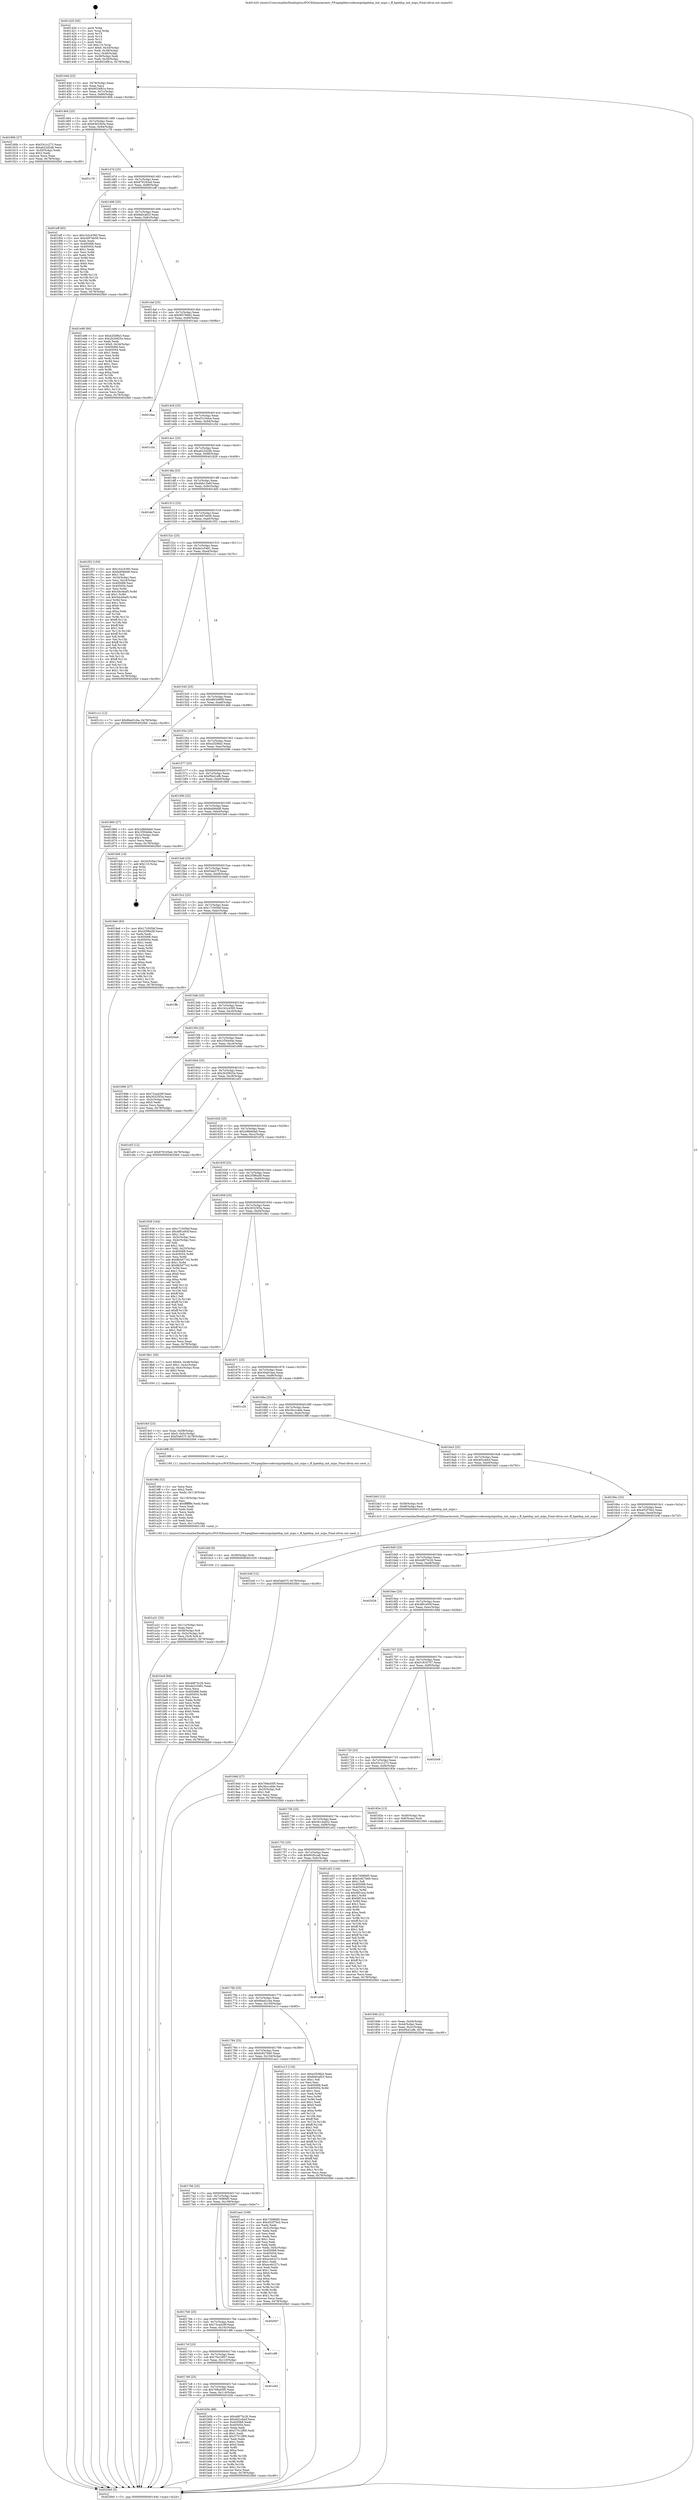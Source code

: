 digraph "0x401420" {
  label = "0x401420 (/mnt/c/Users/mathe/Desktop/tcc/POCII/binaries/extr_FFmpeglibavcodecmipshpeldsp_init_mips.c_ff_hpeldsp_init_mips_Final-ollvm.out::main(0))"
  labelloc = "t"
  node[shape=record]

  Entry [label="",width=0.3,height=0.3,shape=circle,fillcolor=black,style=filled]
  "0x40144d" [label="{
     0x40144d [23]\l
     | [instrs]\l
     &nbsp;&nbsp;0x40144d \<+3\>: mov -0x78(%rbp),%eax\l
     &nbsp;&nbsp;0x401450 \<+2\>: mov %eax,%ecx\l
     &nbsp;&nbsp;0x401452 \<+6\>: sub $0x8024f81a,%ecx\l
     &nbsp;&nbsp;0x401458 \<+3\>: mov %eax,-0x7c(%rbp)\l
     &nbsp;&nbsp;0x40145b \<+3\>: mov %ecx,-0x80(%rbp)\l
     &nbsp;&nbsp;0x40145e \<+6\>: je 000000000040180b \<main+0x3eb\>\l
  }"]
  "0x40180b" [label="{
     0x40180b [27]\l
     | [instrs]\l
     &nbsp;&nbsp;0x40180b \<+5\>: mov $0x53c1c273,%eax\l
     &nbsp;&nbsp;0x401810 \<+5\>: mov $0xab22d2db,%ecx\l
     &nbsp;&nbsp;0x401815 \<+3\>: mov -0x30(%rbp),%edx\l
     &nbsp;&nbsp;0x401818 \<+3\>: cmp $0x2,%edx\l
     &nbsp;&nbsp;0x40181b \<+3\>: cmovne %ecx,%eax\l
     &nbsp;&nbsp;0x40181e \<+3\>: mov %eax,-0x78(%rbp)\l
     &nbsp;&nbsp;0x401821 \<+5\>: jmp 00000000004020b0 \<main+0xc90\>\l
  }"]
  "0x401464" [label="{
     0x401464 [25]\l
     | [instrs]\l
     &nbsp;&nbsp;0x401464 \<+5\>: jmp 0000000000401469 \<main+0x49\>\l
     &nbsp;&nbsp;0x401469 \<+3\>: mov -0x7c(%rbp),%eax\l
     &nbsp;&nbsp;0x40146c \<+5\>: sub $0x83b53b5e,%eax\l
     &nbsp;&nbsp;0x401471 \<+6\>: mov %eax,-0x84(%rbp)\l
     &nbsp;&nbsp;0x401477 \<+6\>: je 0000000000401c78 \<main+0x858\>\l
  }"]
  "0x4020b0" [label="{
     0x4020b0 [5]\l
     | [instrs]\l
     &nbsp;&nbsp;0x4020b0 \<+5\>: jmp 000000000040144d \<main+0x2d\>\l
  }"]
  "0x401420" [label="{
     0x401420 [45]\l
     | [instrs]\l
     &nbsp;&nbsp;0x401420 \<+1\>: push %rbp\l
     &nbsp;&nbsp;0x401421 \<+3\>: mov %rsp,%rbp\l
     &nbsp;&nbsp;0x401424 \<+2\>: push %r15\l
     &nbsp;&nbsp;0x401426 \<+2\>: push %r14\l
     &nbsp;&nbsp;0x401428 \<+2\>: push %r12\l
     &nbsp;&nbsp;0x40142a \<+1\>: push %rbx\l
     &nbsp;&nbsp;0x40142b \<+7\>: sub $0x110,%rsp\l
     &nbsp;&nbsp;0x401432 \<+7\>: movl $0x0,-0x34(%rbp)\l
     &nbsp;&nbsp;0x401439 \<+3\>: mov %edi,-0x38(%rbp)\l
     &nbsp;&nbsp;0x40143c \<+4\>: mov %rsi,-0x40(%rbp)\l
     &nbsp;&nbsp;0x401440 \<+3\>: mov -0x38(%rbp),%edi\l
     &nbsp;&nbsp;0x401443 \<+3\>: mov %edi,-0x30(%rbp)\l
     &nbsp;&nbsp;0x401446 \<+7\>: movl $0x8024f81a,-0x78(%rbp)\l
  }"]
  Exit [label="",width=0.3,height=0.3,shape=circle,fillcolor=black,style=filled,peripheries=2]
  "0x401c78" [label="{
     0x401c78\l
  }", style=dashed]
  "0x40147d" [label="{
     0x40147d [25]\l
     | [instrs]\l
     &nbsp;&nbsp;0x40147d \<+5\>: jmp 0000000000401482 \<main+0x62\>\l
     &nbsp;&nbsp;0x401482 \<+3\>: mov -0x7c(%rbp),%eax\l
     &nbsp;&nbsp;0x401485 \<+5\>: sub $0x879193ed,%eax\l
     &nbsp;&nbsp;0x40148a \<+6\>: mov %eax,-0x88(%rbp)\l
     &nbsp;&nbsp;0x401490 \<+6\>: je 0000000000401eff \<main+0xadf\>\l
  }"]
  "0x401bc8" [label="{
     0x401bc8 [84]\l
     | [instrs]\l
     &nbsp;&nbsp;0x401bc8 \<+5\>: mov $0x4d875c26,%esi\l
     &nbsp;&nbsp;0x401bcd \<+5\>: mov $0xde2c5481,%eax\l
     &nbsp;&nbsp;0x401bd2 \<+2\>: xor %ecx,%ecx\l
     &nbsp;&nbsp;0x401bd4 \<+7\>: mov 0x405068,%edx\l
     &nbsp;&nbsp;0x401bdb \<+8\>: mov 0x405054,%r8d\l
     &nbsp;&nbsp;0x401be3 \<+3\>: sub $0x1,%ecx\l
     &nbsp;&nbsp;0x401be6 \<+3\>: mov %edx,%r9d\l
     &nbsp;&nbsp;0x401be9 \<+3\>: add %ecx,%r9d\l
     &nbsp;&nbsp;0x401bec \<+4\>: imul %r9d,%edx\l
     &nbsp;&nbsp;0x401bf0 \<+3\>: and $0x1,%edx\l
     &nbsp;&nbsp;0x401bf3 \<+3\>: cmp $0x0,%edx\l
     &nbsp;&nbsp;0x401bf6 \<+4\>: sete %r10b\l
     &nbsp;&nbsp;0x401bfa \<+4\>: cmp $0xa,%r8d\l
     &nbsp;&nbsp;0x401bfe \<+4\>: setl %r11b\l
     &nbsp;&nbsp;0x401c02 \<+3\>: mov %r10b,%bl\l
     &nbsp;&nbsp;0x401c05 \<+3\>: and %r11b,%bl\l
     &nbsp;&nbsp;0x401c08 \<+3\>: xor %r11b,%r10b\l
     &nbsp;&nbsp;0x401c0b \<+3\>: or %r10b,%bl\l
     &nbsp;&nbsp;0x401c0e \<+3\>: test $0x1,%bl\l
     &nbsp;&nbsp;0x401c11 \<+3\>: cmovne %eax,%esi\l
     &nbsp;&nbsp;0x401c14 \<+3\>: mov %esi,-0x78(%rbp)\l
     &nbsp;&nbsp;0x401c17 \<+5\>: jmp 00000000004020b0 \<main+0xc90\>\l
  }"]
  "0x401eff" [label="{
     0x401eff [83]\l
     | [instrs]\l
     &nbsp;&nbsp;0x401eff \<+5\>: mov $0x1b2c4395,%eax\l
     &nbsp;&nbsp;0x401f04 \<+5\>: mov $0xcb97eb56,%ecx\l
     &nbsp;&nbsp;0x401f09 \<+2\>: xor %edx,%edx\l
     &nbsp;&nbsp;0x401f0b \<+7\>: mov 0x405068,%esi\l
     &nbsp;&nbsp;0x401f12 \<+7\>: mov 0x405054,%edi\l
     &nbsp;&nbsp;0x401f19 \<+3\>: sub $0x1,%edx\l
     &nbsp;&nbsp;0x401f1c \<+3\>: mov %esi,%r8d\l
     &nbsp;&nbsp;0x401f1f \<+3\>: add %edx,%r8d\l
     &nbsp;&nbsp;0x401f22 \<+4\>: imul %r8d,%esi\l
     &nbsp;&nbsp;0x401f26 \<+3\>: and $0x1,%esi\l
     &nbsp;&nbsp;0x401f29 \<+3\>: cmp $0x0,%esi\l
     &nbsp;&nbsp;0x401f2c \<+4\>: sete %r9b\l
     &nbsp;&nbsp;0x401f30 \<+3\>: cmp $0xa,%edi\l
     &nbsp;&nbsp;0x401f33 \<+4\>: setl %r10b\l
     &nbsp;&nbsp;0x401f37 \<+3\>: mov %r9b,%r11b\l
     &nbsp;&nbsp;0x401f3a \<+3\>: and %r10b,%r11b\l
     &nbsp;&nbsp;0x401f3d \<+3\>: xor %r10b,%r9b\l
     &nbsp;&nbsp;0x401f40 \<+3\>: or %r9b,%r11b\l
     &nbsp;&nbsp;0x401f43 \<+4\>: test $0x1,%r11b\l
     &nbsp;&nbsp;0x401f47 \<+3\>: cmovne %ecx,%eax\l
     &nbsp;&nbsp;0x401f4a \<+3\>: mov %eax,-0x78(%rbp)\l
     &nbsp;&nbsp;0x401f4d \<+5\>: jmp 00000000004020b0 \<main+0xc90\>\l
  }"]
  "0x401496" [label="{
     0x401496 [25]\l
     | [instrs]\l
     &nbsp;&nbsp;0x401496 \<+5\>: jmp 000000000040149b \<main+0x7b\>\l
     &nbsp;&nbsp;0x40149b \<+3\>: mov -0x7c(%rbp),%eax\l
     &nbsp;&nbsp;0x40149e \<+5\>: sub $0x8a0caf23,%eax\l
     &nbsp;&nbsp;0x4014a3 \<+6\>: mov %eax,-0x8c(%rbp)\l
     &nbsp;&nbsp;0x4014a9 \<+6\>: je 0000000000401e99 \<main+0xa79\>\l
  }"]
  "0x401bbf" [label="{
     0x401bbf [9]\l
     | [instrs]\l
     &nbsp;&nbsp;0x401bbf \<+4\>: mov -0x58(%rbp),%rdi\l
     &nbsp;&nbsp;0x401bc3 \<+5\>: call 0000000000401030 \<free@plt\>\l
     | [calls]\l
     &nbsp;&nbsp;0x401030 \{1\} (unknown)\l
  }"]
  "0x401e99" [label="{
     0x401e99 [90]\l
     | [instrs]\l
     &nbsp;&nbsp;0x401e99 \<+5\>: mov $0xe2f29fa3,%eax\l
     &nbsp;&nbsp;0x401e9e \<+5\>: mov $0x2b20825e,%ecx\l
     &nbsp;&nbsp;0x401ea3 \<+2\>: xor %edx,%edx\l
     &nbsp;&nbsp;0x401ea5 \<+7\>: movl $0x0,-0x34(%rbp)\l
     &nbsp;&nbsp;0x401eac \<+7\>: mov 0x405068,%esi\l
     &nbsp;&nbsp;0x401eb3 \<+7\>: mov 0x405054,%edi\l
     &nbsp;&nbsp;0x401eba \<+3\>: sub $0x1,%edx\l
     &nbsp;&nbsp;0x401ebd \<+3\>: mov %esi,%r8d\l
     &nbsp;&nbsp;0x401ec0 \<+3\>: add %edx,%r8d\l
     &nbsp;&nbsp;0x401ec3 \<+4\>: imul %r8d,%esi\l
     &nbsp;&nbsp;0x401ec7 \<+3\>: and $0x1,%esi\l
     &nbsp;&nbsp;0x401eca \<+3\>: cmp $0x0,%esi\l
     &nbsp;&nbsp;0x401ecd \<+4\>: sete %r9b\l
     &nbsp;&nbsp;0x401ed1 \<+3\>: cmp $0xa,%edi\l
     &nbsp;&nbsp;0x401ed4 \<+4\>: setl %r10b\l
     &nbsp;&nbsp;0x401ed8 \<+3\>: mov %r9b,%r11b\l
     &nbsp;&nbsp;0x401edb \<+3\>: and %r10b,%r11b\l
     &nbsp;&nbsp;0x401ede \<+3\>: xor %r10b,%r9b\l
     &nbsp;&nbsp;0x401ee1 \<+3\>: or %r9b,%r11b\l
     &nbsp;&nbsp;0x401ee4 \<+4\>: test $0x1,%r11b\l
     &nbsp;&nbsp;0x401ee8 \<+3\>: cmovne %ecx,%eax\l
     &nbsp;&nbsp;0x401eeb \<+3\>: mov %eax,-0x78(%rbp)\l
     &nbsp;&nbsp;0x401eee \<+5\>: jmp 00000000004020b0 \<main+0xc90\>\l
  }"]
  "0x4014af" [label="{
     0x4014af [25]\l
     | [instrs]\l
     &nbsp;&nbsp;0x4014af \<+5\>: jmp 00000000004014b4 \<main+0x94\>\l
     &nbsp;&nbsp;0x4014b4 \<+3\>: mov -0x7c(%rbp),%eax\l
     &nbsp;&nbsp;0x4014b7 \<+5\>: sub $0x9f376662,%eax\l
     &nbsp;&nbsp;0x4014bc \<+6\>: mov %eax,-0x90(%rbp)\l
     &nbsp;&nbsp;0x4014c2 \<+6\>: je 0000000000401daa \<main+0x98a\>\l
  }"]
  "0x401801" [label="{
     0x401801\l
  }", style=dashed]
  "0x401daa" [label="{
     0x401daa\l
  }", style=dashed]
  "0x4014c8" [label="{
     0x4014c8 [25]\l
     | [instrs]\l
     &nbsp;&nbsp;0x4014c8 \<+5\>: jmp 00000000004014cd \<main+0xad\>\l
     &nbsp;&nbsp;0x4014cd \<+3\>: mov -0x7c(%rbp),%eax\l
     &nbsp;&nbsp;0x4014d0 \<+5\>: sub $0xa5316dca,%eax\l
     &nbsp;&nbsp;0x4014d5 \<+6\>: mov %eax,-0x94(%rbp)\l
     &nbsp;&nbsp;0x4014db \<+6\>: je 0000000000401c5d \<main+0x83d\>\l
  }"]
  "0x401b5b" [label="{
     0x401b5b [88]\l
     | [instrs]\l
     &nbsp;&nbsp;0x401b5b \<+5\>: mov $0x4d875c26,%eax\l
     &nbsp;&nbsp;0x401b60 \<+5\>: mov $0x402cddcf,%ecx\l
     &nbsp;&nbsp;0x401b65 \<+7\>: mov 0x405068,%edx\l
     &nbsp;&nbsp;0x401b6c \<+7\>: mov 0x405054,%esi\l
     &nbsp;&nbsp;0x401b73 \<+2\>: mov %edx,%edi\l
     &nbsp;&nbsp;0x401b75 \<+6\>: sub $0x37512f60,%edi\l
     &nbsp;&nbsp;0x401b7b \<+3\>: sub $0x1,%edi\l
     &nbsp;&nbsp;0x401b7e \<+6\>: add $0x37512f60,%edi\l
     &nbsp;&nbsp;0x401b84 \<+3\>: imul %edi,%edx\l
     &nbsp;&nbsp;0x401b87 \<+3\>: and $0x1,%edx\l
     &nbsp;&nbsp;0x401b8a \<+3\>: cmp $0x0,%edx\l
     &nbsp;&nbsp;0x401b8d \<+4\>: sete %r8b\l
     &nbsp;&nbsp;0x401b91 \<+3\>: cmp $0xa,%esi\l
     &nbsp;&nbsp;0x401b94 \<+4\>: setl %r9b\l
     &nbsp;&nbsp;0x401b98 \<+3\>: mov %r8b,%r10b\l
     &nbsp;&nbsp;0x401b9b \<+3\>: and %r9b,%r10b\l
     &nbsp;&nbsp;0x401b9e \<+3\>: xor %r9b,%r8b\l
     &nbsp;&nbsp;0x401ba1 \<+3\>: or %r8b,%r10b\l
     &nbsp;&nbsp;0x401ba4 \<+4\>: test $0x1,%r10b\l
     &nbsp;&nbsp;0x401ba8 \<+3\>: cmovne %ecx,%eax\l
     &nbsp;&nbsp;0x401bab \<+3\>: mov %eax,-0x78(%rbp)\l
     &nbsp;&nbsp;0x401bae \<+5\>: jmp 00000000004020b0 \<main+0xc90\>\l
  }"]
  "0x401c5d" [label="{
     0x401c5d\l
  }", style=dashed]
  "0x4014e1" [label="{
     0x4014e1 [25]\l
     | [instrs]\l
     &nbsp;&nbsp;0x4014e1 \<+5\>: jmp 00000000004014e6 \<main+0xc6\>\l
     &nbsp;&nbsp;0x4014e6 \<+3\>: mov -0x7c(%rbp),%eax\l
     &nbsp;&nbsp;0x4014e9 \<+5\>: sub $0xab22d2db,%eax\l
     &nbsp;&nbsp;0x4014ee \<+6\>: mov %eax,-0x98(%rbp)\l
     &nbsp;&nbsp;0x4014f4 \<+6\>: je 0000000000401826 \<main+0x406\>\l
  }"]
  "0x4017e8" [label="{
     0x4017e8 [25]\l
     | [instrs]\l
     &nbsp;&nbsp;0x4017e8 \<+5\>: jmp 00000000004017ed \<main+0x3cd\>\l
     &nbsp;&nbsp;0x4017ed \<+3\>: mov -0x7c(%rbp),%eax\l
     &nbsp;&nbsp;0x4017f0 \<+5\>: sub $0x768a45f5,%eax\l
     &nbsp;&nbsp;0x4017f5 \<+6\>: mov %eax,-0x114(%rbp)\l
     &nbsp;&nbsp;0x4017fb \<+6\>: je 0000000000401b5b \<main+0x73b\>\l
  }"]
  "0x401826" [label="{
     0x401826\l
  }", style=dashed]
  "0x4014fa" [label="{
     0x4014fa [25]\l
     | [instrs]\l
     &nbsp;&nbsp;0x4014fa \<+5\>: jmp 00000000004014ff \<main+0xdf\>\l
     &nbsp;&nbsp;0x4014ff \<+3\>: mov -0x7c(%rbp),%eax\l
     &nbsp;&nbsp;0x401502 \<+5\>: sub $0xbbb13a6f,%eax\l
     &nbsp;&nbsp;0x401507 \<+6\>: mov %eax,-0x9c(%rbp)\l
     &nbsp;&nbsp;0x40150d \<+6\>: je 0000000000401dd5 \<main+0x9b5\>\l
  }"]
  "0x401e02" [label="{
     0x401e02\l
  }", style=dashed]
  "0x401dd5" [label="{
     0x401dd5\l
  }", style=dashed]
  "0x401513" [label="{
     0x401513 [25]\l
     | [instrs]\l
     &nbsp;&nbsp;0x401513 \<+5\>: jmp 0000000000401518 \<main+0xf8\>\l
     &nbsp;&nbsp;0x401518 \<+3\>: mov -0x7c(%rbp),%eax\l
     &nbsp;&nbsp;0x40151b \<+5\>: sub $0xcb97eb56,%eax\l
     &nbsp;&nbsp;0x401520 \<+6\>: mov %eax,-0xa0(%rbp)\l
     &nbsp;&nbsp;0x401526 \<+6\>: je 0000000000401f52 \<main+0xb32\>\l
  }"]
  "0x4017cf" [label="{
     0x4017cf [25]\l
     | [instrs]\l
     &nbsp;&nbsp;0x4017cf \<+5\>: jmp 00000000004017d4 \<main+0x3b4\>\l
     &nbsp;&nbsp;0x4017d4 \<+3\>: mov -0x7c(%rbp),%eax\l
     &nbsp;&nbsp;0x4017d7 \<+5\>: sub $0x75e10f57,%eax\l
     &nbsp;&nbsp;0x4017dc \<+6\>: mov %eax,-0x110(%rbp)\l
     &nbsp;&nbsp;0x4017e2 \<+6\>: je 0000000000401e02 \<main+0x9e2\>\l
  }"]
  "0x401f52" [label="{
     0x401f52 [150]\l
     | [instrs]\l
     &nbsp;&nbsp;0x401f52 \<+5\>: mov $0x1b2c4395,%eax\l
     &nbsp;&nbsp;0x401f57 \<+5\>: mov $0xfa406dd8,%ecx\l
     &nbsp;&nbsp;0x401f5c \<+2\>: mov $0x1,%dl\l
     &nbsp;&nbsp;0x401f5e \<+3\>: mov -0x34(%rbp),%esi\l
     &nbsp;&nbsp;0x401f61 \<+3\>: mov %esi,-0x24(%rbp)\l
     &nbsp;&nbsp;0x401f64 \<+7\>: mov 0x405068,%esi\l
     &nbsp;&nbsp;0x401f6b \<+7\>: mov 0x405054,%edi\l
     &nbsp;&nbsp;0x401f72 \<+3\>: mov %esi,%r8d\l
     &nbsp;&nbsp;0x401f75 \<+7\>: add $0x5dcd4af5,%r8d\l
     &nbsp;&nbsp;0x401f7c \<+4\>: sub $0x1,%r8d\l
     &nbsp;&nbsp;0x401f80 \<+7\>: sub $0x5dcd4af5,%r8d\l
     &nbsp;&nbsp;0x401f87 \<+4\>: imul %r8d,%esi\l
     &nbsp;&nbsp;0x401f8b \<+3\>: and $0x1,%esi\l
     &nbsp;&nbsp;0x401f8e \<+3\>: cmp $0x0,%esi\l
     &nbsp;&nbsp;0x401f91 \<+4\>: sete %r9b\l
     &nbsp;&nbsp;0x401f95 \<+3\>: cmp $0xa,%edi\l
     &nbsp;&nbsp;0x401f98 \<+4\>: setl %r10b\l
     &nbsp;&nbsp;0x401f9c \<+3\>: mov %r9b,%r11b\l
     &nbsp;&nbsp;0x401f9f \<+4\>: xor $0xff,%r11b\l
     &nbsp;&nbsp;0x401fa3 \<+3\>: mov %r10b,%bl\l
     &nbsp;&nbsp;0x401fa6 \<+3\>: xor $0xff,%bl\l
     &nbsp;&nbsp;0x401fa9 \<+3\>: xor $0x1,%dl\l
     &nbsp;&nbsp;0x401fac \<+3\>: mov %r11b,%r14b\l
     &nbsp;&nbsp;0x401faf \<+4\>: and $0xff,%r14b\l
     &nbsp;&nbsp;0x401fb3 \<+3\>: and %dl,%r9b\l
     &nbsp;&nbsp;0x401fb6 \<+3\>: mov %bl,%r15b\l
     &nbsp;&nbsp;0x401fb9 \<+4\>: and $0xff,%r15b\l
     &nbsp;&nbsp;0x401fbd \<+3\>: and %dl,%r10b\l
     &nbsp;&nbsp;0x401fc0 \<+3\>: or %r9b,%r14b\l
     &nbsp;&nbsp;0x401fc3 \<+3\>: or %r10b,%r15b\l
     &nbsp;&nbsp;0x401fc6 \<+3\>: xor %r15b,%r14b\l
     &nbsp;&nbsp;0x401fc9 \<+3\>: or %bl,%r11b\l
     &nbsp;&nbsp;0x401fcc \<+4\>: xor $0xff,%r11b\l
     &nbsp;&nbsp;0x401fd0 \<+3\>: or $0x1,%dl\l
     &nbsp;&nbsp;0x401fd3 \<+3\>: and %dl,%r11b\l
     &nbsp;&nbsp;0x401fd6 \<+3\>: or %r11b,%r14b\l
     &nbsp;&nbsp;0x401fd9 \<+4\>: test $0x1,%r14b\l
     &nbsp;&nbsp;0x401fdd \<+3\>: cmovne %ecx,%eax\l
     &nbsp;&nbsp;0x401fe0 \<+3\>: mov %eax,-0x78(%rbp)\l
     &nbsp;&nbsp;0x401fe3 \<+5\>: jmp 00000000004020b0 \<main+0xc90\>\l
  }"]
  "0x40152c" [label="{
     0x40152c [25]\l
     | [instrs]\l
     &nbsp;&nbsp;0x40152c \<+5\>: jmp 0000000000401531 \<main+0x111\>\l
     &nbsp;&nbsp;0x401531 \<+3\>: mov -0x7c(%rbp),%eax\l
     &nbsp;&nbsp;0x401534 \<+5\>: sub $0xde2c5481,%eax\l
     &nbsp;&nbsp;0x401539 \<+6\>: mov %eax,-0xa4(%rbp)\l
     &nbsp;&nbsp;0x40153f \<+6\>: je 0000000000401c1c \<main+0x7fc\>\l
  }"]
  "0x401df6" [label="{
     0x401df6\l
  }", style=dashed]
  "0x401c1c" [label="{
     0x401c1c [12]\l
     | [instrs]\l
     &nbsp;&nbsp;0x401c1c \<+7\>: movl $0x6bed1cba,-0x78(%rbp)\l
     &nbsp;&nbsp;0x401c23 \<+5\>: jmp 00000000004020b0 \<main+0xc90\>\l
  }"]
  "0x401545" [label="{
     0x401545 [25]\l
     | [instrs]\l
     &nbsp;&nbsp;0x401545 \<+5\>: jmp 000000000040154a \<main+0x12a\>\l
     &nbsp;&nbsp;0x40154a \<+3\>: mov -0x7c(%rbp),%eax\l
     &nbsp;&nbsp;0x40154d \<+5\>: sub $0xdf434699,%eax\l
     &nbsp;&nbsp;0x401552 \<+6\>: mov %eax,-0xa8(%rbp)\l
     &nbsp;&nbsp;0x401558 \<+6\>: je 0000000000401db6 \<main+0x996\>\l
  }"]
  "0x4017b6" [label="{
     0x4017b6 [25]\l
     | [instrs]\l
     &nbsp;&nbsp;0x4017b6 \<+5\>: jmp 00000000004017bb \<main+0x39b\>\l
     &nbsp;&nbsp;0x4017bb \<+3\>: mov -0x7c(%rbp),%eax\l
     &nbsp;&nbsp;0x4017be \<+5\>: sub $0x73ca429f,%eax\l
     &nbsp;&nbsp;0x4017c3 \<+6\>: mov %eax,-0x10c(%rbp)\l
     &nbsp;&nbsp;0x4017c9 \<+6\>: je 0000000000401df6 \<main+0x9d6\>\l
  }"]
  "0x401db6" [label="{
     0x401db6\l
  }", style=dashed]
  "0x40155e" [label="{
     0x40155e [25]\l
     | [instrs]\l
     &nbsp;&nbsp;0x40155e \<+5\>: jmp 0000000000401563 \<main+0x143\>\l
     &nbsp;&nbsp;0x401563 \<+3\>: mov -0x7c(%rbp),%eax\l
     &nbsp;&nbsp;0x401566 \<+5\>: sub $0xe2f29fa3,%eax\l
     &nbsp;&nbsp;0x40156b \<+6\>: mov %eax,-0xac(%rbp)\l
     &nbsp;&nbsp;0x401571 \<+6\>: je 0000000000402096 \<main+0xc76\>\l
  }"]
  "0x402007" [label="{
     0x402007\l
  }", style=dashed]
  "0x402096" [label="{
     0x402096\l
  }", style=dashed]
  "0x401577" [label="{
     0x401577 [25]\l
     | [instrs]\l
     &nbsp;&nbsp;0x401577 \<+5\>: jmp 000000000040157c \<main+0x15c\>\l
     &nbsp;&nbsp;0x40157c \<+3\>: mov -0x7c(%rbp),%eax\l
     &nbsp;&nbsp;0x40157f \<+5\>: sub $0xf5b41efb,%eax\l
     &nbsp;&nbsp;0x401584 \<+6\>: mov %eax,-0xb0(%rbp)\l
     &nbsp;&nbsp;0x40158a \<+6\>: je 0000000000401860 \<main+0x440\>\l
  }"]
  "0x40179d" [label="{
     0x40179d [25]\l
     | [instrs]\l
     &nbsp;&nbsp;0x40179d \<+5\>: jmp 00000000004017a2 \<main+0x382\>\l
     &nbsp;&nbsp;0x4017a2 \<+3\>: mov -0x7c(%rbp),%eax\l
     &nbsp;&nbsp;0x4017a5 \<+5\>: sub $0x7308f4f5,%eax\l
     &nbsp;&nbsp;0x4017aa \<+6\>: mov %eax,-0x108(%rbp)\l
     &nbsp;&nbsp;0x4017b0 \<+6\>: je 0000000000402007 \<main+0xbe7\>\l
  }"]
  "0x401860" [label="{
     0x401860 [27]\l
     | [instrs]\l
     &nbsp;&nbsp;0x401860 \<+5\>: mov $0x2d6b6da0,%eax\l
     &nbsp;&nbsp;0x401865 \<+5\>: mov $0x1f304d4e,%ecx\l
     &nbsp;&nbsp;0x40186a \<+3\>: mov -0x2c(%rbp),%edx\l
     &nbsp;&nbsp;0x40186d \<+3\>: cmp $0x1,%edx\l
     &nbsp;&nbsp;0x401870 \<+3\>: cmovl %ecx,%eax\l
     &nbsp;&nbsp;0x401873 \<+3\>: mov %eax,-0x78(%rbp)\l
     &nbsp;&nbsp;0x401876 \<+5\>: jmp 00000000004020b0 \<main+0xc90\>\l
  }"]
  "0x401590" [label="{
     0x401590 [25]\l
     | [instrs]\l
     &nbsp;&nbsp;0x401590 \<+5\>: jmp 0000000000401595 \<main+0x175\>\l
     &nbsp;&nbsp;0x401595 \<+3\>: mov -0x7c(%rbp),%eax\l
     &nbsp;&nbsp;0x401598 \<+5\>: sub $0xfa406dd8,%eax\l
     &nbsp;&nbsp;0x40159d \<+6\>: mov %eax,-0xb4(%rbp)\l
     &nbsp;&nbsp;0x4015a3 \<+6\>: je 0000000000401fe8 \<main+0xbc8\>\l
  }"]
  "0x401ae2" [label="{
     0x401ae2 [109]\l
     | [instrs]\l
     &nbsp;&nbsp;0x401ae2 \<+5\>: mov $0x7308f4f5,%eax\l
     &nbsp;&nbsp;0x401ae7 \<+5\>: mov $0x452f75e2,%ecx\l
     &nbsp;&nbsp;0x401aec \<+2\>: xor %edx,%edx\l
     &nbsp;&nbsp;0x401aee \<+3\>: mov -0x5c(%rbp),%esi\l
     &nbsp;&nbsp;0x401af1 \<+2\>: mov %edx,%edi\l
     &nbsp;&nbsp;0x401af3 \<+2\>: sub %esi,%edi\l
     &nbsp;&nbsp;0x401af5 \<+2\>: mov %edx,%esi\l
     &nbsp;&nbsp;0x401af7 \<+3\>: sub $0x1,%esi\l
     &nbsp;&nbsp;0x401afa \<+2\>: add %esi,%edi\l
     &nbsp;&nbsp;0x401afc \<+2\>: sub %edi,%edx\l
     &nbsp;&nbsp;0x401afe \<+3\>: mov %edx,-0x5c(%rbp)\l
     &nbsp;&nbsp;0x401b01 \<+7\>: mov 0x405068,%edx\l
     &nbsp;&nbsp;0x401b08 \<+7\>: mov 0x405054,%esi\l
     &nbsp;&nbsp;0x401b0f \<+2\>: mov %edx,%edi\l
     &nbsp;&nbsp;0x401b11 \<+6\>: add $0xeceb227c,%edi\l
     &nbsp;&nbsp;0x401b17 \<+3\>: sub $0x1,%edi\l
     &nbsp;&nbsp;0x401b1a \<+6\>: sub $0xeceb227c,%edi\l
     &nbsp;&nbsp;0x401b20 \<+3\>: imul %edi,%edx\l
     &nbsp;&nbsp;0x401b23 \<+3\>: and $0x1,%edx\l
     &nbsp;&nbsp;0x401b26 \<+3\>: cmp $0x0,%edx\l
     &nbsp;&nbsp;0x401b29 \<+4\>: sete %r8b\l
     &nbsp;&nbsp;0x401b2d \<+3\>: cmp $0xa,%esi\l
     &nbsp;&nbsp;0x401b30 \<+4\>: setl %r9b\l
     &nbsp;&nbsp;0x401b34 \<+3\>: mov %r8b,%r10b\l
     &nbsp;&nbsp;0x401b37 \<+3\>: and %r9b,%r10b\l
     &nbsp;&nbsp;0x401b3a \<+3\>: xor %r9b,%r8b\l
     &nbsp;&nbsp;0x401b3d \<+3\>: or %r8b,%r10b\l
     &nbsp;&nbsp;0x401b40 \<+4\>: test $0x1,%r10b\l
     &nbsp;&nbsp;0x401b44 \<+3\>: cmovne %ecx,%eax\l
     &nbsp;&nbsp;0x401b47 \<+3\>: mov %eax,-0x78(%rbp)\l
     &nbsp;&nbsp;0x401b4a \<+5\>: jmp 00000000004020b0 \<main+0xc90\>\l
  }"]
  "0x401fe8" [label="{
     0x401fe8 [19]\l
     | [instrs]\l
     &nbsp;&nbsp;0x401fe8 \<+3\>: mov -0x24(%rbp),%eax\l
     &nbsp;&nbsp;0x401feb \<+7\>: add $0x110,%rsp\l
     &nbsp;&nbsp;0x401ff2 \<+1\>: pop %rbx\l
     &nbsp;&nbsp;0x401ff3 \<+2\>: pop %r12\l
     &nbsp;&nbsp;0x401ff5 \<+2\>: pop %r14\l
     &nbsp;&nbsp;0x401ff7 \<+2\>: pop %r15\l
     &nbsp;&nbsp;0x401ff9 \<+1\>: pop %rbp\l
     &nbsp;&nbsp;0x401ffa \<+1\>: ret\l
  }"]
  "0x4015a9" [label="{
     0x4015a9 [25]\l
     | [instrs]\l
     &nbsp;&nbsp;0x4015a9 \<+5\>: jmp 00000000004015ae \<main+0x18e\>\l
     &nbsp;&nbsp;0x4015ae \<+3\>: mov -0x7c(%rbp),%eax\l
     &nbsp;&nbsp;0x4015b1 \<+5\>: sub $0xf3ab57f,%eax\l
     &nbsp;&nbsp;0x4015b6 \<+6\>: mov %eax,-0xb8(%rbp)\l
     &nbsp;&nbsp;0x4015bc \<+6\>: je 00000000004018e6 \<main+0x4c6\>\l
  }"]
  "0x401784" [label="{
     0x401784 [25]\l
     | [instrs]\l
     &nbsp;&nbsp;0x401784 \<+5\>: jmp 0000000000401789 \<main+0x369\>\l
     &nbsp;&nbsp;0x401789 \<+3\>: mov -0x7c(%rbp),%eax\l
     &nbsp;&nbsp;0x40178c \<+5\>: sub $0x6c827b60,%eax\l
     &nbsp;&nbsp;0x401791 \<+6\>: mov %eax,-0x104(%rbp)\l
     &nbsp;&nbsp;0x401797 \<+6\>: je 0000000000401ae2 \<main+0x6c2\>\l
  }"]
  "0x4018e6" [label="{
     0x4018e6 [83]\l
     | [instrs]\l
     &nbsp;&nbsp;0x4018e6 \<+5\>: mov $0x17c505bf,%eax\l
     &nbsp;&nbsp;0x4018eb \<+5\>: mov $0x2f3f6a58,%ecx\l
     &nbsp;&nbsp;0x4018f0 \<+2\>: xor %edx,%edx\l
     &nbsp;&nbsp;0x4018f2 \<+7\>: mov 0x405068,%esi\l
     &nbsp;&nbsp;0x4018f9 \<+7\>: mov 0x405054,%edi\l
     &nbsp;&nbsp;0x401900 \<+3\>: sub $0x1,%edx\l
     &nbsp;&nbsp;0x401903 \<+3\>: mov %esi,%r8d\l
     &nbsp;&nbsp;0x401906 \<+3\>: add %edx,%r8d\l
     &nbsp;&nbsp;0x401909 \<+4\>: imul %r8d,%esi\l
     &nbsp;&nbsp;0x40190d \<+3\>: and $0x1,%esi\l
     &nbsp;&nbsp;0x401910 \<+3\>: cmp $0x0,%esi\l
     &nbsp;&nbsp;0x401913 \<+4\>: sete %r9b\l
     &nbsp;&nbsp;0x401917 \<+3\>: cmp $0xa,%edi\l
     &nbsp;&nbsp;0x40191a \<+4\>: setl %r10b\l
     &nbsp;&nbsp;0x40191e \<+3\>: mov %r9b,%r11b\l
     &nbsp;&nbsp;0x401921 \<+3\>: and %r10b,%r11b\l
     &nbsp;&nbsp;0x401924 \<+3\>: xor %r10b,%r9b\l
     &nbsp;&nbsp;0x401927 \<+3\>: or %r9b,%r11b\l
     &nbsp;&nbsp;0x40192a \<+4\>: test $0x1,%r11b\l
     &nbsp;&nbsp;0x40192e \<+3\>: cmovne %ecx,%eax\l
     &nbsp;&nbsp;0x401931 \<+3\>: mov %eax,-0x78(%rbp)\l
     &nbsp;&nbsp;0x401934 \<+5\>: jmp 00000000004020b0 \<main+0xc90\>\l
  }"]
  "0x4015c2" [label="{
     0x4015c2 [25]\l
     | [instrs]\l
     &nbsp;&nbsp;0x4015c2 \<+5\>: jmp 00000000004015c7 \<main+0x1a7\>\l
     &nbsp;&nbsp;0x4015c7 \<+3\>: mov -0x7c(%rbp),%eax\l
     &nbsp;&nbsp;0x4015ca \<+5\>: sub $0x17c505bf,%eax\l
     &nbsp;&nbsp;0x4015cf \<+6\>: mov %eax,-0xbc(%rbp)\l
     &nbsp;&nbsp;0x4015d5 \<+6\>: je 0000000000401ffb \<main+0xbdb\>\l
  }"]
  "0x401e13" [label="{
     0x401e13 [134]\l
     | [instrs]\l
     &nbsp;&nbsp;0x401e13 \<+5\>: mov $0xe2f29fa3,%eax\l
     &nbsp;&nbsp;0x401e18 \<+5\>: mov $0x8a0caf23,%ecx\l
     &nbsp;&nbsp;0x401e1d \<+2\>: mov $0x1,%dl\l
     &nbsp;&nbsp;0x401e1f \<+2\>: xor %esi,%esi\l
     &nbsp;&nbsp;0x401e21 \<+7\>: mov 0x405068,%edi\l
     &nbsp;&nbsp;0x401e28 \<+8\>: mov 0x405054,%r8d\l
     &nbsp;&nbsp;0x401e30 \<+3\>: sub $0x1,%esi\l
     &nbsp;&nbsp;0x401e33 \<+3\>: mov %edi,%r9d\l
     &nbsp;&nbsp;0x401e36 \<+3\>: add %esi,%r9d\l
     &nbsp;&nbsp;0x401e39 \<+4\>: imul %r9d,%edi\l
     &nbsp;&nbsp;0x401e3d \<+3\>: and $0x1,%edi\l
     &nbsp;&nbsp;0x401e40 \<+3\>: cmp $0x0,%edi\l
     &nbsp;&nbsp;0x401e43 \<+4\>: sete %r10b\l
     &nbsp;&nbsp;0x401e47 \<+4\>: cmp $0xa,%r8d\l
     &nbsp;&nbsp;0x401e4b \<+4\>: setl %r11b\l
     &nbsp;&nbsp;0x401e4f \<+3\>: mov %r10b,%bl\l
     &nbsp;&nbsp;0x401e52 \<+3\>: xor $0xff,%bl\l
     &nbsp;&nbsp;0x401e55 \<+3\>: mov %r11b,%r14b\l
     &nbsp;&nbsp;0x401e58 \<+4\>: xor $0xff,%r14b\l
     &nbsp;&nbsp;0x401e5c \<+3\>: xor $0x1,%dl\l
     &nbsp;&nbsp;0x401e5f \<+3\>: mov %bl,%r15b\l
     &nbsp;&nbsp;0x401e62 \<+4\>: and $0xff,%r15b\l
     &nbsp;&nbsp;0x401e66 \<+3\>: and %dl,%r10b\l
     &nbsp;&nbsp;0x401e69 \<+3\>: mov %r14b,%r12b\l
     &nbsp;&nbsp;0x401e6c \<+4\>: and $0xff,%r12b\l
     &nbsp;&nbsp;0x401e70 \<+3\>: and %dl,%r11b\l
     &nbsp;&nbsp;0x401e73 \<+3\>: or %r10b,%r15b\l
     &nbsp;&nbsp;0x401e76 \<+3\>: or %r11b,%r12b\l
     &nbsp;&nbsp;0x401e79 \<+3\>: xor %r12b,%r15b\l
     &nbsp;&nbsp;0x401e7c \<+3\>: or %r14b,%bl\l
     &nbsp;&nbsp;0x401e7f \<+3\>: xor $0xff,%bl\l
     &nbsp;&nbsp;0x401e82 \<+3\>: or $0x1,%dl\l
     &nbsp;&nbsp;0x401e85 \<+2\>: and %dl,%bl\l
     &nbsp;&nbsp;0x401e87 \<+3\>: or %bl,%r15b\l
     &nbsp;&nbsp;0x401e8a \<+4\>: test $0x1,%r15b\l
     &nbsp;&nbsp;0x401e8e \<+3\>: cmovne %ecx,%eax\l
     &nbsp;&nbsp;0x401e91 \<+3\>: mov %eax,-0x78(%rbp)\l
     &nbsp;&nbsp;0x401e94 \<+5\>: jmp 00000000004020b0 \<main+0xc90\>\l
  }"]
  "0x401ffb" [label="{
     0x401ffb\l
  }", style=dashed]
  "0x4015db" [label="{
     0x4015db [25]\l
     | [instrs]\l
     &nbsp;&nbsp;0x4015db \<+5\>: jmp 00000000004015e0 \<main+0x1c0\>\l
     &nbsp;&nbsp;0x4015e0 \<+3\>: mov -0x7c(%rbp),%eax\l
     &nbsp;&nbsp;0x4015e3 \<+5\>: sub $0x1b2c4395,%eax\l
     &nbsp;&nbsp;0x4015e8 \<+6\>: mov %eax,-0xc0(%rbp)\l
     &nbsp;&nbsp;0x4015ee \<+6\>: je 00000000004020a9 \<main+0xc89\>\l
  }"]
  "0x40176b" [label="{
     0x40176b [25]\l
     | [instrs]\l
     &nbsp;&nbsp;0x40176b \<+5\>: jmp 0000000000401770 \<main+0x350\>\l
     &nbsp;&nbsp;0x401770 \<+3\>: mov -0x7c(%rbp),%eax\l
     &nbsp;&nbsp;0x401773 \<+5\>: sub $0x6bed1cba,%eax\l
     &nbsp;&nbsp;0x401778 \<+6\>: mov %eax,-0x100(%rbp)\l
     &nbsp;&nbsp;0x40177e \<+6\>: je 0000000000401e13 \<main+0x9f3\>\l
  }"]
  "0x4020a9" [label="{
     0x4020a9\l
  }", style=dashed]
  "0x4015f4" [label="{
     0x4015f4 [25]\l
     | [instrs]\l
     &nbsp;&nbsp;0x4015f4 \<+5\>: jmp 00000000004015f9 \<main+0x1d9\>\l
     &nbsp;&nbsp;0x4015f9 \<+3\>: mov -0x7c(%rbp),%eax\l
     &nbsp;&nbsp;0x4015fc \<+5\>: sub $0x1f304d4e,%eax\l
     &nbsp;&nbsp;0x401601 \<+6\>: mov %eax,-0xc4(%rbp)\l
     &nbsp;&nbsp;0x401607 \<+6\>: je 0000000000401896 \<main+0x476\>\l
  }"]
  "0x401d08" [label="{
     0x401d08\l
  }", style=dashed]
  "0x401896" [label="{
     0x401896 [27]\l
     | [instrs]\l
     &nbsp;&nbsp;0x401896 \<+5\>: mov $0x73ca429f,%eax\l
     &nbsp;&nbsp;0x40189b \<+5\>: mov $0x30325f3a,%ecx\l
     &nbsp;&nbsp;0x4018a0 \<+3\>: mov -0x2c(%rbp),%edx\l
     &nbsp;&nbsp;0x4018a3 \<+3\>: cmp $0x0,%edx\l
     &nbsp;&nbsp;0x4018a6 \<+3\>: cmove %ecx,%eax\l
     &nbsp;&nbsp;0x4018a9 \<+3\>: mov %eax,-0x78(%rbp)\l
     &nbsp;&nbsp;0x4018ac \<+5\>: jmp 00000000004020b0 \<main+0xc90\>\l
  }"]
  "0x40160d" [label="{
     0x40160d [25]\l
     | [instrs]\l
     &nbsp;&nbsp;0x40160d \<+5\>: jmp 0000000000401612 \<main+0x1f2\>\l
     &nbsp;&nbsp;0x401612 \<+3\>: mov -0x7c(%rbp),%eax\l
     &nbsp;&nbsp;0x401615 \<+5\>: sub $0x2b20825e,%eax\l
     &nbsp;&nbsp;0x40161a \<+6\>: mov %eax,-0xc8(%rbp)\l
     &nbsp;&nbsp;0x401620 \<+6\>: je 0000000000401ef3 \<main+0xad3\>\l
  }"]
  "0x401752" [label="{
     0x401752 [25]\l
     | [instrs]\l
     &nbsp;&nbsp;0x401752 \<+5\>: jmp 0000000000401757 \<main+0x337\>\l
     &nbsp;&nbsp;0x401757 \<+3\>: mov -0x7c(%rbp),%eax\l
     &nbsp;&nbsp;0x40175a \<+5\>: sub $0x602fcca8,%eax\l
     &nbsp;&nbsp;0x40175f \<+6\>: mov %eax,-0xfc(%rbp)\l
     &nbsp;&nbsp;0x401765 \<+6\>: je 0000000000401d08 \<main+0x8e8\>\l
  }"]
  "0x401ef3" [label="{
     0x401ef3 [12]\l
     | [instrs]\l
     &nbsp;&nbsp;0x401ef3 \<+7\>: movl $0x879193ed,-0x78(%rbp)\l
     &nbsp;&nbsp;0x401efa \<+5\>: jmp 00000000004020b0 \<main+0xc90\>\l
  }"]
  "0x401626" [label="{
     0x401626 [25]\l
     | [instrs]\l
     &nbsp;&nbsp;0x401626 \<+5\>: jmp 000000000040162b \<main+0x20b\>\l
     &nbsp;&nbsp;0x40162b \<+3\>: mov -0x7c(%rbp),%eax\l
     &nbsp;&nbsp;0x40162e \<+5\>: sub $0x2d6b6da0,%eax\l
     &nbsp;&nbsp;0x401633 \<+6\>: mov %eax,-0xcc(%rbp)\l
     &nbsp;&nbsp;0x401639 \<+6\>: je 000000000040187b \<main+0x45b\>\l
  }"]
  "0x401a52" [label="{
     0x401a52 [144]\l
     | [instrs]\l
     &nbsp;&nbsp;0x401a52 \<+5\>: mov $0x7308f4f5,%eax\l
     &nbsp;&nbsp;0x401a57 \<+5\>: mov $0x6c827b60,%ecx\l
     &nbsp;&nbsp;0x401a5c \<+2\>: mov $0x1,%dl\l
     &nbsp;&nbsp;0x401a5e \<+7\>: mov 0x405068,%esi\l
     &nbsp;&nbsp;0x401a65 \<+7\>: mov 0x405054,%edi\l
     &nbsp;&nbsp;0x401a6c \<+3\>: mov %esi,%r8d\l
     &nbsp;&nbsp;0x401a6f \<+7\>: sub $0xfdf14ca,%r8d\l
     &nbsp;&nbsp;0x401a76 \<+4\>: sub $0x1,%r8d\l
     &nbsp;&nbsp;0x401a7a \<+7\>: add $0xfdf14ca,%r8d\l
     &nbsp;&nbsp;0x401a81 \<+4\>: imul %r8d,%esi\l
     &nbsp;&nbsp;0x401a85 \<+3\>: and $0x1,%esi\l
     &nbsp;&nbsp;0x401a88 \<+3\>: cmp $0x0,%esi\l
     &nbsp;&nbsp;0x401a8b \<+4\>: sete %r9b\l
     &nbsp;&nbsp;0x401a8f \<+3\>: cmp $0xa,%edi\l
     &nbsp;&nbsp;0x401a92 \<+4\>: setl %r10b\l
     &nbsp;&nbsp;0x401a96 \<+3\>: mov %r9b,%r11b\l
     &nbsp;&nbsp;0x401a99 \<+4\>: xor $0xff,%r11b\l
     &nbsp;&nbsp;0x401a9d \<+3\>: mov %r10b,%bl\l
     &nbsp;&nbsp;0x401aa0 \<+3\>: xor $0xff,%bl\l
     &nbsp;&nbsp;0x401aa3 \<+3\>: xor $0x1,%dl\l
     &nbsp;&nbsp;0x401aa6 \<+3\>: mov %r11b,%r14b\l
     &nbsp;&nbsp;0x401aa9 \<+4\>: and $0xff,%r14b\l
     &nbsp;&nbsp;0x401aad \<+3\>: and %dl,%r9b\l
     &nbsp;&nbsp;0x401ab0 \<+3\>: mov %bl,%r15b\l
     &nbsp;&nbsp;0x401ab3 \<+4\>: and $0xff,%r15b\l
     &nbsp;&nbsp;0x401ab7 \<+3\>: and %dl,%r10b\l
     &nbsp;&nbsp;0x401aba \<+3\>: or %r9b,%r14b\l
     &nbsp;&nbsp;0x401abd \<+3\>: or %r10b,%r15b\l
     &nbsp;&nbsp;0x401ac0 \<+3\>: xor %r15b,%r14b\l
     &nbsp;&nbsp;0x401ac3 \<+3\>: or %bl,%r11b\l
     &nbsp;&nbsp;0x401ac6 \<+4\>: xor $0xff,%r11b\l
     &nbsp;&nbsp;0x401aca \<+3\>: or $0x1,%dl\l
     &nbsp;&nbsp;0x401acd \<+3\>: and %dl,%r11b\l
     &nbsp;&nbsp;0x401ad0 \<+3\>: or %r11b,%r14b\l
     &nbsp;&nbsp;0x401ad3 \<+4\>: test $0x1,%r14b\l
     &nbsp;&nbsp;0x401ad7 \<+3\>: cmovne %ecx,%eax\l
     &nbsp;&nbsp;0x401ada \<+3\>: mov %eax,-0x78(%rbp)\l
     &nbsp;&nbsp;0x401add \<+5\>: jmp 00000000004020b0 \<main+0xc90\>\l
  }"]
  "0x40187b" [label="{
     0x40187b\l
  }", style=dashed]
  "0x40163f" [label="{
     0x40163f [25]\l
     | [instrs]\l
     &nbsp;&nbsp;0x40163f \<+5\>: jmp 0000000000401644 \<main+0x224\>\l
     &nbsp;&nbsp;0x401644 \<+3\>: mov -0x7c(%rbp),%eax\l
     &nbsp;&nbsp;0x401647 \<+5\>: sub $0x2f3f6a58,%eax\l
     &nbsp;&nbsp;0x40164c \<+6\>: mov %eax,-0xd0(%rbp)\l
     &nbsp;&nbsp;0x401652 \<+6\>: je 0000000000401939 \<main+0x519\>\l
  }"]
  "0x401a31" [label="{
     0x401a31 [33]\l
     | [instrs]\l
     &nbsp;&nbsp;0x401a31 \<+6\>: mov -0x11c(%rbp),%ecx\l
     &nbsp;&nbsp;0x401a37 \<+3\>: imul %eax,%ecx\l
     &nbsp;&nbsp;0x401a3a \<+4\>: mov -0x58(%rbp),%r8\l
     &nbsp;&nbsp;0x401a3e \<+4\>: movslq -0x5c(%rbp),%r9\l
     &nbsp;&nbsp;0x401a42 \<+4\>: mov %ecx,(%r8,%r9,4)\l
     &nbsp;&nbsp;0x401a46 \<+7\>: movl $0x5b14eb52,-0x78(%rbp)\l
     &nbsp;&nbsp;0x401a4d \<+5\>: jmp 00000000004020b0 \<main+0xc90\>\l
  }"]
  "0x401939" [label="{
     0x401939 [164]\l
     | [instrs]\l
     &nbsp;&nbsp;0x401939 \<+5\>: mov $0x17c505bf,%eax\l
     &nbsp;&nbsp;0x40193e \<+5\>: mov $0x4f81e93f,%ecx\l
     &nbsp;&nbsp;0x401943 \<+2\>: mov $0x1,%dl\l
     &nbsp;&nbsp;0x401945 \<+3\>: mov -0x5c(%rbp),%esi\l
     &nbsp;&nbsp;0x401948 \<+3\>: cmp -0x4c(%rbp),%esi\l
     &nbsp;&nbsp;0x40194b \<+4\>: setl %dil\l
     &nbsp;&nbsp;0x40194f \<+4\>: and $0x1,%dil\l
     &nbsp;&nbsp;0x401953 \<+4\>: mov %dil,-0x25(%rbp)\l
     &nbsp;&nbsp;0x401957 \<+7\>: mov 0x405068,%esi\l
     &nbsp;&nbsp;0x40195e \<+8\>: mov 0x405054,%r8d\l
     &nbsp;&nbsp;0x401966 \<+3\>: mov %esi,%r9d\l
     &nbsp;&nbsp;0x401969 \<+7\>: add $0x8b5d77e2,%r9d\l
     &nbsp;&nbsp;0x401970 \<+4\>: sub $0x1,%r9d\l
     &nbsp;&nbsp;0x401974 \<+7\>: sub $0x8b5d77e2,%r9d\l
     &nbsp;&nbsp;0x40197b \<+4\>: imul %r9d,%esi\l
     &nbsp;&nbsp;0x40197f \<+3\>: and $0x1,%esi\l
     &nbsp;&nbsp;0x401982 \<+3\>: cmp $0x0,%esi\l
     &nbsp;&nbsp;0x401985 \<+4\>: sete %dil\l
     &nbsp;&nbsp;0x401989 \<+4\>: cmp $0xa,%r8d\l
     &nbsp;&nbsp;0x40198d \<+4\>: setl %r10b\l
     &nbsp;&nbsp;0x401991 \<+3\>: mov %dil,%r11b\l
     &nbsp;&nbsp;0x401994 \<+4\>: xor $0xff,%r11b\l
     &nbsp;&nbsp;0x401998 \<+3\>: mov %r10b,%bl\l
     &nbsp;&nbsp;0x40199b \<+3\>: xor $0xff,%bl\l
     &nbsp;&nbsp;0x40199e \<+3\>: xor $0x1,%dl\l
     &nbsp;&nbsp;0x4019a1 \<+3\>: mov %r11b,%r14b\l
     &nbsp;&nbsp;0x4019a4 \<+4\>: and $0xff,%r14b\l
     &nbsp;&nbsp;0x4019a8 \<+3\>: and %dl,%dil\l
     &nbsp;&nbsp;0x4019ab \<+3\>: mov %bl,%r15b\l
     &nbsp;&nbsp;0x4019ae \<+4\>: and $0xff,%r15b\l
     &nbsp;&nbsp;0x4019b2 \<+3\>: and %dl,%r10b\l
     &nbsp;&nbsp;0x4019b5 \<+3\>: or %dil,%r14b\l
     &nbsp;&nbsp;0x4019b8 \<+3\>: or %r10b,%r15b\l
     &nbsp;&nbsp;0x4019bb \<+3\>: xor %r15b,%r14b\l
     &nbsp;&nbsp;0x4019be \<+3\>: or %bl,%r11b\l
     &nbsp;&nbsp;0x4019c1 \<+4\>: xor $0xff,%r11b\l
     &nbsp;&nbsp;0x4019c5 \<+3\>: or $0x1,%dl\l
     &nbsp;&nbsp;0x4019c8 \<+3\>: and %dl,%r11b\l
     &nbsp;&nbsp;0x4019cb \<+3\>: or %r11b,%r14b\l
     &nbsp;&nbsp;0x4019ce \<+4\>: test $0x1,%r14b\l
     &nbsp;&nbsp;0x4019d2 \<+3\>: cmovne %ecx,%eax\l
     &nbsp;&nbsp;0x4019d5 \<+3\>: mov %eax,-0x78(%rbp)\l
     &nbsp;&nbsp;0x4019d8 \<+5\>: jmp 00000000004020b0 \<main+0xc90\>\l
  }"]
  "0x401658" [label="{
     0x401658 [25]\l
     | [instrs]\l
     &nbsp;&nbsp;0x401658 \<+5\>: jmp 000000000040165d \<main+0x23d\>\l
     &nbsp;&nbsp;0x40165d \<+3\>: mov -0x7c(%rbp),%eax\l
     &nbsp;&nbsp;0x401660 \<+5\>: sub $0x30325f3a,%eax\l
     &nbsp;&nbsp;0x401665 \<+6\>: mov %eax,-0xd4(%rbp)\l
     &nbsp;&nbsp;0x40166b \<+6\>: je 00000000004018b1 \<main+0x491\>\l
  }"]
  "0x4019fd" [label="{
     0x4019fd [52]\l
     | [instrs]\l
     &nbsp;&nbsp;0x4019fd \<+2\>: xor %ecx,%ecx\l
     &nbsp;&nbsp;0x4019ff \<+5\>: mov $0x2,%edx\l
     &nbsp;&nbsp;0x401a04 \<+6\>: mov %edx,-0x118(%rbp)\l
     &nbsp;&nbsp;0x401a0a \<+1\>: cltd\l
     &nbsp;&nbsp;0x401a0b \<+6\>: mov -0x118(%rbp),%esi\l
     &nbsp;&nbsp;0x401a11 \<+2\>: idiv %esi\l
     &nbsp;&nbsp;0x401a13 \<+6\>: imul $0xfffffffe,%edx,%edx\l
     &nbsp;&nbsp;0x401a19 \<+2\>: mov %ecx,%edi\l
     &nbsp;&nbsp;0x401a1b \<+2\>: sub %edx,%edi\l
     &nbsp;&nbsp;0x401a1d \<+2\>: mov %ecx,%edx\l
     &nbsp;&nbsp;0x401a1f \<+3\>: sub $0x1,%edx\l
     &nbsp;&nbsp;0x401a22 \<+2\>: add %edx,%edi\l
     &nbsp;&nbsp;0x401a24 \<+2\>: sub %edi,%ecx\l
     &nbsp;&nbsp;0x401a26 \<+6\>: mov %ecx,-0x11c(%rbp)\l
     &nbsp;&nbsp;0x401a2c \<+5\>: call 0000000000401160 \<next_i\>\l
     | [calls]\l
     &nbsp;&nbsp;0x401160 \{1\} (/mnt/c/Users/mathe/Desktop/tcc/POCII/binaries/extr_FFmpeglibavcodecmipshpeldsp_init_mips.c_ff_hpeldsp_init_mips_Final-ollvm.out::next_i)\l
  }"]
  "0x4018b1" [label="{
     0x4018b1 [30]\l
     | [instrs]\l
     &nbsp;&nbsp;0x4018b1 \<+7\>: movl $0x64,-0x48(%rbp)\l
     &nbsp;&nbsp;0x4018b8 \<+7\>: movl $0x1,-0x4c(%rbp)\l
     &nbsp;&nbsp;0x4018bf \<+4\>: movslq -0x4c(%rbp),%rax\l
     &nbsp;&nbsp;0x4018c3 \<+4\>: shl $0x2,%rax\l
     &nbsp;&nbsp;0x4018c7 \<+3\>: mov %rax,%rdi\l
     &nbsp;&nbsp;0x4018ca \<+5\>: call 0000000000401050 \<malloc@plt\>\l
     | [calls]\l
     &nbsp;&nbsp;0x401050 \{1\} (unknown)\l
  }"]
  "0x401671" [label="{
     0x401671 [25]\l
     | [instrs]\l
     &nbsp;&nbsp;0x401671 \<+5\>: jmp 0000000000401676 \<main+0x256\>\l
     &nbsp;&nbsp;0x401676 \<+3\>: mov -0x7c(%rbp),%eax\l
     &nbsp;&nbsp;0x401679 \<+5\>: sub $0x30e91bea,%eax\l
     &nbsp;&nbsp;0x40167e \<+6\>: mov %eax,-0xd8(%rbp)\l
     &nbsp;&nbsp;0x401684 \<+6\>: je 0000000000401c28 \<main+0x808\>\l
  }"]
  "0x4018cf" [label="{
     0x4018cf [23]\l
     | [instrs]\l
     &nbsp;&nbsp;0x4018cf \<+4\>: mov %rax,-0x58(%rbp)\l
     &nbsp;&nbsp;0x4018d3 \<+7\>: movl $0x0,-0x5c(%rbp)\l
     &nbsp;&nbsp;0x4018da \<+7\>: movl $0xf3ab57f,-0x78(%rbp)\l
     &nbsp;&nbsp;0x4018e1 \<+5\>: jmp 00000000004020b0 \<main+0xc90\>\l
  }"]
  "0x401c28" [label="{
     0x401c28\l
  }", style=dashed]
  "0x40168a" [label="{
     0x40168a [25]\l
     | [instrs]\l
     &nbsp;&nbsp;0x40168a \<+5\>: jmp 000000000040168f \<main+0x26f\>\l
     &nbsp;&nbsp;0x40168f \<+3\>: mov -0x7c(%rbp),%eax\l
     &nbsp;&nbsp;0x401692 \<+5\>: sub $0x3bcccdde,%eax\l
     &nbsp;&nbsp;0x401697 \<+6\>: mov %eax,-0xdc(%rbp)\l
     &nbsp;&nbsp;0x40169d \<+6\>: je 00000000004019f8 \<main+0x5d8\>\l
  }"]
  "0x40184b" [label="{
     0x40184b [21]\l
     | [instrs]\l
     &nbsp;&nbsp;0x40184b \<+3\>: mov %eax,-0x44(%rbp)\l
     &nbsp;&nbsp;0x40184e \<+3\>: mov -0x44(%rbp),%eax\l
     &nbsp;&nbsp;0x401851 \<+3\>: mov %eax,-0x2c(%rbp)\l
     &nbsp;&nbsp;0x401854 \<+7\>: movl $0xf5b41efb,-0x78(%rbp)\l
     &nbsp;&nbsp;0x40185b \<+5\>: jmp 00000000004020b0 \<main+0xc90\>\l
  }"]
  "0x4019f8" [label="{
     0x4019f8 [5]\l
     | [instrs]\l
     &nbsp;&nbsp;0x4019f8 \<+5\>: call 0000000000401160 \<next_i\>\l
     | [calls]\l
     &nbsp;&nbsp;0x401160 \{1\} (/mnt/c/Users/mathe/Desktop/tcc/POCII/binaries/extr_FFmpeglibavcodecmipshpeldsp_init_mips.c_ff_hpeldsp_init_mips_Final-ollvm.out::next_i)\l
  }"]
  "0x4016a3" [label="{
     0x4016a3 [25]\l
     | [instrs]\l
     &nbsp;&nbsp;0x4016a3 \<+5\>: jmp 00000000004016a8 \<main+0x288\>\l
     &nbsp;&nbsp;0x4016a8 \<+3\>: mov -0x7c(%rbp),%eax\l
     &nbsp;&nbsp;0x4016ab \<+5\>: sub $0x402cddcf,%eax\l
     &nbsp;&nbsp;0x4016b0 \<+6\>: mov %eax,-0xe0(%rbp)\l
     &nbsp;&nbsp;0x4016b6 \<+6\>: je 0000000000401bb3 \<main+0x793\>\l
  }"]
  "0x401739" [label="{
     0x401739 [25]\l
     | [instrs]\l
     &nbsp;&nbsp;0x401739 \<+5\>: jmp 000000000040173e \<main+0x31e\>\l
     &nbsp;&nbsp;0x40173e \<+3\>: mov -0x7c(%rbp),%eax\l
     &nbsp;&nbsp;0x401741 \<+5\>: sub $0x5b14eb52,%eax\l
     &nbsp;&nbsp;0x401746 \<+6\>: mov %eax,-0xf8(%rbp)\l
     &nbsp;&nbsp;0x40174c \<+6\>: je 0000000000401a52 \<main+0x632\>\l
  }"]
  "0x401bb3" [label="{
     0x401bb3 [12]\l
     | [instrs]\l
     &nbsp;&nbsp;0x401bb3 \<+4\>: mov -0x58(%rbp),%rdi\l
     &nbsp;&nbsp;0x401bb7 \<+3\>: mov -0x48(%rbp),%esi\l
     &nbsp;&nbsp;0x401bba \<+5\>: call 0000000000401410 \<ff_hpeldsp_init_mips\>\l
     | [calls]\l
     &nbsp;&nbsp;0x401410 \{1\} (/mnt/c/Users/mathe/Desktop/tcc/POCII/binaries/extr_FFmpeglibavcodecmipshpeldsp_init_mips.c_ff_hpeldsp_init_mips_Final-ollvm.out::ff_hpeldsp_init_mips)\l
  }"]
  "0x4016bc" [label="{
     0x4016bc [25]\l
     | [instrs]\l
     &nbsp;&nbsp;0x4016bc \<+5\>: jmp 00000000004016c1 \<main+0x2a1\>\l
     &nbsp;&nbsp;0x4016c1 \<+3\>: mov -0x7c(%rbp),%eax\l
     &nbsp;&nbsp;0x4016c4 \<+5\>: sub $0x452f75e2,%eax\l
     &nbsp;&nbsp;0x4016c9 \<+6\>: mov %eax,-0xe4(%rbp)\l
     &nbsp;&nbsp;0x4016cf \<+6\>: je 0000000000401b4f \<main+0x72f\>\l
  }"]
  "0x40183e" [label="{
     0x40183e [13]\l
     | [instrs]\l
     &nbsp;&nbsp;0x40183e \<+4\>: mov -0x40(%rbp),%rax\l
     &nbsp;&nbsp;0x401842 \<+4\>: mov 0x8(%rax),%rdi\l
     &nbsp;&nbsp;0x401846 \<+5\>: call 0000000000401060 \<atoi@plt\>\l
     | [calls]\l
     &nbsp;&nbsp;0x401060 \{1\} (unknown)\l
  }"]
  "0x401b4f" [label="{
     0x401b4f [12]\l
     | [instrs]\l
     &nbsp;&nbsp;0x401b4f \<+7\>: movl $0xf3ab57f,-0x78(%rbp)\l
     &nbsp;&nbsp;0x401b56 \<+5\>: jmp 00000000004020b0 \<main+0xc90\>\l
  }"]
  "0x4016d5" [label="{
     0x4016d5 [25]\l
     | [instrs]\l
     &nbsp;&nbsp;0x4016d5 \<+5\>: jmp 00000000004016da \<main+0x2ba\>\l
     &nbsp;&nbsp;0x4016da \<+3\>: mov -0x7c(%rbp),%eax\l
     &nbsp;&nbsp;0x4016dd \<+5\>: sub $0x4d875c26,%eax\l
     &nbsp;&nbsp;0x4016e2 \<+6\>: mov %eax,-0xe8(%rbp)\l
     &nbsp;&nbsp;0x4016e8 \<+6\>: je 0000000000402028 \<main+0xc08\>\l
  }"]
  "0x401720" [label="{
     0x401720 [25]\l
     | [instrs]\l
     &nbsp;&nbsp;0x401720 \<+5\>: jmp 0000000000401725 \<main+0x305\>\l
     &nbsp;&nbsp;0x401725 \<+3\>: mov -0x7c(%rbp),%eax\l
     &nbsp;&nbsp;0x401728 \<+5\>: sub $0x53c1c273,%eax\l
     &nbsp;&nbsp;0x40172d \<+6\>: mov %eax,-0xf4(%rbp)\l
     &nbsp;&nbsp;0x401733 \<+6\>: je 000000000040183e \<main+0x41e\>\l
  }"]
  "0x402028" [label="{
     0x402028\l
  }", style=dashed]
  "0x4016ee" [label="{
     0x4016ee [25]\l
     | [instrs]\l
     &nbsp;&nbsp;0x4016ee \<+5\>: jmp 00000000004016f3 \<main+0x2d3\>\l
     &nbsp;&nbsp;0x4016f3 \<+3\>: mov -0x7c(%rbp),%eax\l
     &nbsp;&nbsp;0x4016f6 \<+5\>: sub $0x4f81e93f,%eax\l
     &nbsp;&nbsp;0x4016fb \<+6\>: mov %eax,-0xec(%rbp)\l
     &nbsp;&nbsp;0x401701 \<+6\>: je 00000000004019dd \<main+0x5bd\>\l
  }"]
  "0x402049" [label="{
     0x402049\l
  }", style=dashed]
  "0x4019dd" [label="{
     0x4019dd [27]\l
     | [instrs]\l
     &nbsp;&nbsp;0x4019dd \<+5\>: mov $0x768a45f5,%eax\l
     &nbsp;&nbsp;0x4019e2 \<+5\>: mov $0x3bcccdde,%ecx\l
     &nbsp;&nbsp;0x4019e7 \<+3\>: mov -0x25(%rbp),%dl\l
     &nbsp;&nbsp;0x4019ea \<+3\>: test $0x1,%dl\l
     &nbsp;&nbsp;0x4019ed \<+3\>: cmovne %ecx,%eax\l
     &nbsp;&nbsp;0x4019f0 \<+3\>: mov %eax,-0x78(%rbp)\l
     &nbsp;&nbsp;0x4019f3 \<+5\>: jmp 00000000004020b0 \<main+0xc90\>\l
  }"]
  "0x401707" [label="{
     0x401707 [25]\l
     | [instrs]\l
     &nbsp;&nbsp;0x401707 \<+5\>: jmp 000000000040170c \<main+0x2ec\>\l
     &nbsp;&nbsp;0x40170c \<+3\>: mov -0x7c(%rbp),%eax\l
     &nbsp;&nbsp;0x40170f \<+5\>: sub $0x51816707,%eax\l
     &nbsp;&nbsp;0x401714 \<+6\>: mov %eax,-0xf0(%rbp)\l
     &nbsp;&nbsp;0x40171a \<+6\>: je 0000000000402049 \<main+0xc29\>\l
  }"]
  Entry -> "0x401420" [label=" 1"]
  "0x40144d" -> "0x40180b" [label=" 1"]
  "0x40144d" -> "0x401464" [label=" 23"]
  "0x40180b" -> "0x4020b0" [label=" 1"]
  "0x401420" -> "0x40144d" [label=" 1"]
  "0x4020b0" -> "0x40144d" [label=" 23"]
  "0x401fe8" -> Exit [label=" 1"]
  "0x401464" -> "0x401c78" [label=" 0"]
  "0x401464" -> "0x40147d" [label=" 23"]
  "0x401f52" -> "0x4020b0" [label=" 1"]
  "0x40147d" -> "0x401eff" [label=" 1"]
  "0x40147d" -> "0x401496" [label=" 22"]
  "0x401eff" -> "0x4020b0" [label=" 1"]
  "0x401496" -> "0x401e99" [label=" 1"]
  "0x401496" -> "0x4014af" [label=" 21"]
  "0x401ef3" -> "0x4020b0" [label=" 1"]
  "0x4014af" -> "0x401daa" [label=" 0"]
  "0x4014af" -> "0x4014c8" [label=" 21"]
  "0x401e99" -> "0x4020b0" [label=" 1"]
  "0x4014c8" -> "0x401c5d" [label=" 0"]
  "0x4014c8" -> "0x4014e1" [label=" 21"]
  "0x401e13" -> "0x4020b0" [label=" 1"]
  "0x4014e1" -> "0x401826" [label=" 0"]
  "0x4014e1" -> "0x4014fa" [label=" 21"]
  "0x401bc8" -> "0x4020b0" [label=" 1"]
  "0x4014fa" -> "0x401dd5" [label=" 0"]
  "0x4014fa" -> "0x401513" [label=" 21"]
  "0x401bbf" -> "0x401bc8" [label=" 1"]
  "0x401513" -> "0x401f52" [label=" 1"]
  "0x401513" -> "0x40152c" [label=" 20"]
  "0x401b5b" -> "0x4020b0" [label=" 1"]
  "0x40152c" -> "0x401c1c" [label=" 1"]
  "0x40152c" -> "0x401545" [label=" 19"]
  "0x4017e8" -> "0x401801" [label=" 0"]
  "0x401545" -> "0x401db6" [label=" 0"]
  "0x401545" -> "0x40155e" [label=" 19"]
  "0x401c1c" -> "0x4020b0" [label=" 1"]
  "0x40155e" -> "0x402096" [label=" 0"]
  "0x40155e" -> "0x401577" [label=" 19"]
  "0x4017cf" -> "0x4017e8" [label=" 1"]
  "0x401577" -> "0x401860" [label=" 1"]
  "0x401577" -> "0x401590" [label=" 18"]
  "0x401bb3" -> "0x401bbf" [label=" 1"]
  "0x401590" -> "0x401fe8" [label=" 1"]
  "0x401590" -> "0x4015a9" [label=" 17"]
  "0x4017b6" -> "0x4017cf" [label=" 1"]
  "0x4015a9" -> "0x4018e6" [label=" 2"]
  "0x4015a9" -> "0x4015c2" [label=" 15"]
  "0x4017e8" -> "0x401b5b" [label=" 1"]
  "0x4015c2" -> "0x401ffb" [label=" 0"]
  "0x4015c2" -> "0x4015db" [label=" 15"]
  "0x40179d" -> "0x4017b6" [label=" 1"]
  "0x4015db" -> "0x4020a9" [label=" 0"]
  "0x4015db" -> "0x4015f4" [label=" 15"]
  "0x4017cf" -> "0x401e02" [label=" 0"]
  "0x4015f4" -> "0x401896" [label=" 1"]
  "0x4015f4" -> "0x40160d" [label=" 14"]
  "0x401b4f" -> "0x4020b0" [label=" 1"]
  "0x40160d" -> "0x401ef3" [label=" 1"]
  "0x40160d" -> "0x401626" [label=" 13"]
  "0x401784" -> "0x40179d" [label=" 1"]
  "0x401626" -> "0x40187b" [label=" 0"]
  "0x401626" -> "0x40163f" [label=" 13"]
  "0x401784" -> "0x401ae2" [label=" 1"]
  "0x40163f" -> "0x401939" [label=" 2"]
  "0x40163f" -> "0x401658" [label=" 11"]
  "0x40176b" -> "0x401784" [label=" 2"]
  "0x401658" -> "0x4018b1" [label=" 1"]
  "0x401658" -> "0x401671" [label=" 10"]
  "0x40176b" -> "0x401e13" [label=" 1"]
  "0x401671" -> "0x401c28" [label=" 0"]
  "0x401671" -> "0x40168a" [label=" 10"]
  "0x40179d" -> "0x402007" [label=" 0"]
  "0x40168a" -> "0x4019f8" [label=" 1"]
  "0x40168a" -> "0x4016a3" [label=" 9"]
  "0x401752" -> "0x40176b" [label=" 3"]
  "0x4016a3" -> "0x401bb3" [label=" 1"]
  "0x4016a3" -> "0x4016bc" [label=" 8"]
  "0x401752" -> "0x401d08" [label=" 0"]
  "0x4016bc" -> "0x401b4f" [label=" 1"]
  "0x4016bc" -> "0x4016d5" [label=" 7"]
  "0x401ae2" -> "0x4020b0" [label=" 1"]
  "0x4016d5" -> "0x402028" [label=" 0"]
  "0x4016d5" -> "0x4016ee" [label=" 7"]
  "0x401739" -> "0x401752" [label=" 3"]
  "0x4016ee" -> "0x4019dd" [label=" 2"]
  "0x4016ee" -> "0x401707" [label=" 5"]
  "0x401739" -> "0x401a52" [label=" 1"]
  "0x401707" -> "0x402049" [label=" 0"]
  "0x401707" -> "0x401720" [label=" 5"]
  "0x401a52" -> "0x4020b0" [label=" 1"]
  "0x401720" -> "0x40183e" [label=" 1"]
  "0x401720" -> "0x401739" [label=" 4"]
  "0x40183e" -> "0x40184b" [label=" 1"]
  "0x40184b" -> "0x4020b0" [label=" 1"]
  "0x401860" -> "0x4020b0" [label=" 1"]
  "0x401896" -> "0x4020b0" [label=" 1"]
  "0x4018b1" -> "0x4018cf" [label=" 1"]
  "0x4018cf" -> "0x4020b0" [label=" 1"]
  "0x4018e6" -> "0x4020b0" [label=" 2"]
  "0x401939" -> "0x4020b0" [label=" 2"]
  "0x4019dd" -> "0x4020b0" [label=" 2"]
  "0x4019f8" -> "0x4019fd" [label=" 1"]
  "0x4019fd" -> "0x401a31" [label=" 1"]
  "0x401a31" -> "0x4020b0" [label=" 1"]
  "0x4017b6" -> "0x401df6" [label=" 0"]
}
